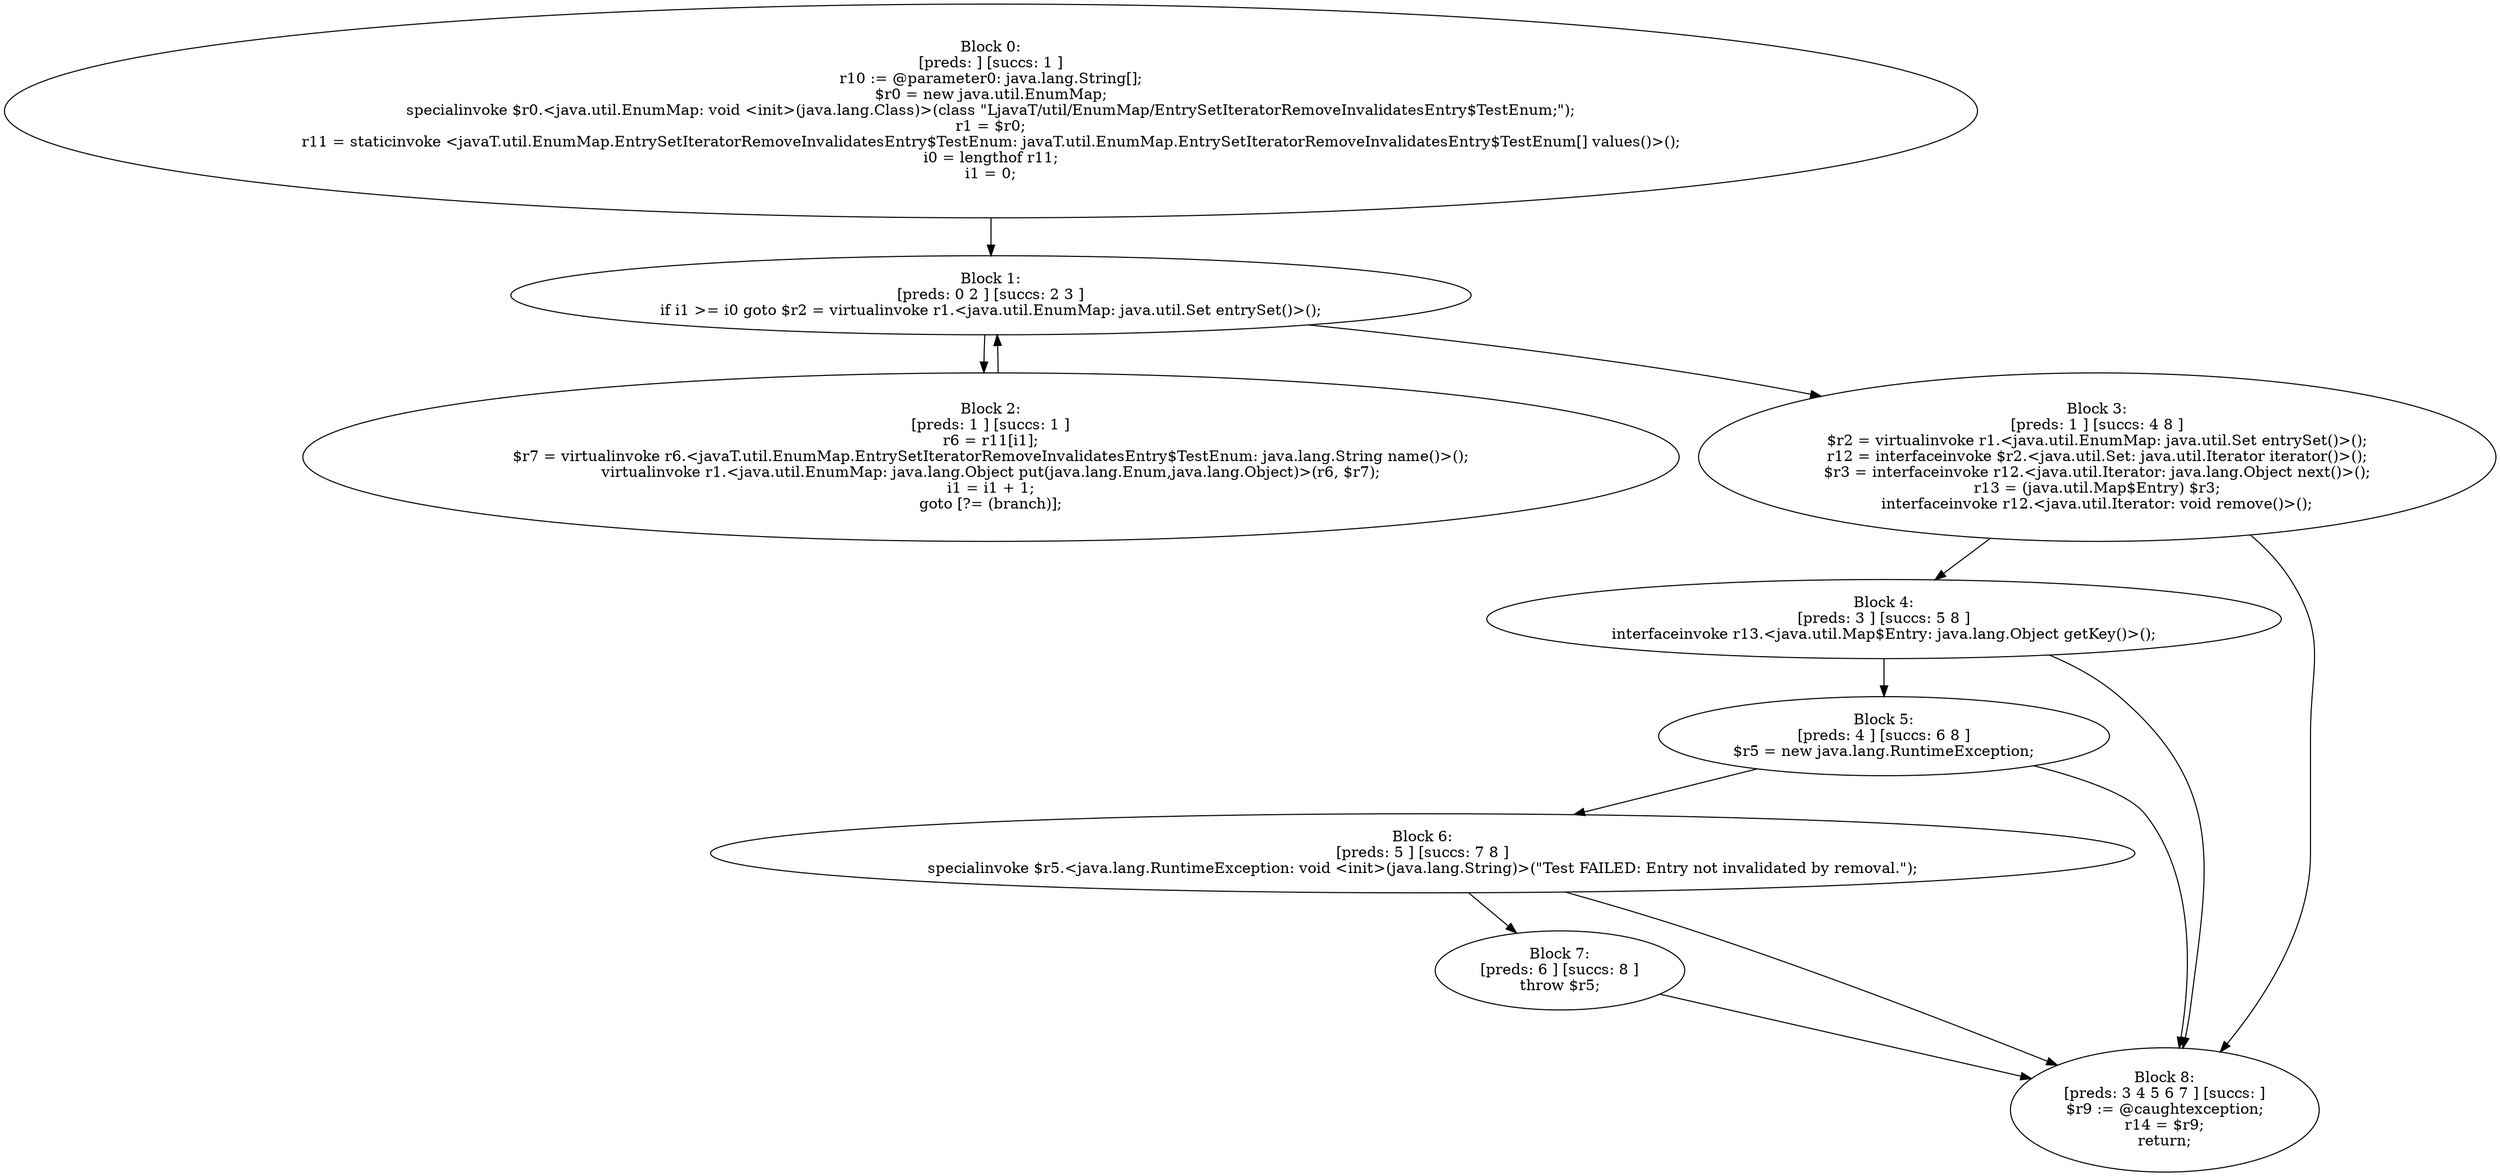 digraph "unitGraph" {
    "Block 0:
[preds: ] [succs: 1 ]
r10 := @parameter0: java.lang.String[];
$r0 = new java.util.EnumMap;
specialinvoke $r0.<java.util.EnumMap: void <init>(java.lang.Class)>(class \"LjavaT/util/EnumMap/EntrySetIteratorRemoveInvalidatesEntry$TestEnum;\");
r1 = $r0;
r11 = staticinvoke <javaT.util.EnumMap.EntrySetIteratorRemoveInvalidatesEntry$TestEnum: javaT.util.EnumMap.EntrySetIteratorRemoveInvalidatesEntry$TestEnum[] values()>();
i0 = lengthof r11;
i1 = 0;
"
    "Block 1:
[preds: 0 2 ] [succs: 2 3 ]
if i1 >= i0 goto $r2 = virtualinvoke r1.<java.util.EnumMap: java.util.Set entrySet()>();
"
    "Block 2:
[preds: 1 ] [succs: 1 ]
r6 = r11[i1];
$r7 = virtualinvoke r6.<javaT.util.EnumMap.EntrySetIteratorRemoveInvalidatesEntry$TestEnum: java.lang.String name()>();
virtualinvoke r1.<java.util.EnumMap: java.lang.Object put(java.lang.Enum,java.lang.Object)>(r6, $r7);
i1 = i1 + 1;
goto [?= (branch)];
"
    "Block 3:
[preds: 1 ] [succs: 4 8 ]
$r2 = virtualinvoke r1.<java.util.EnumMap: java.util.Set entrySet()>();
r12 = interfaceinvoke $r2.<java.util.Set: java.util.Iterator iterator()>();
$r3 = interfaceinvoke r12.<java.util.Iterator: java.lang.Object next()>();
r13 = (java.util.Map$Entry) $r3;
interfaceinvoke r12.<java.util.Iterator: void remove()>();
"
    "Block 4:
[preds: 3 ] [succs: 5 8 ]
interfaceinvoke r13.<java.util.Map$Entry: java.lang.Object getKey()>();
"
    "Block 5:
[preds: 4 ] [succs: 6 8 ]
$r5 = new java.lang.RuntimeException;
"
    "Block 6:
[preds: 5 ] [succs: 7 8 ]
specialinvoke $r5.<java.lang.RuntimeException: void <init>(java.lang.String)>(\"Test FAILED: Entry not invalidated by removal.\");
"
    "Block 7:
[preds: 6 ] [succs: 8 ]
throw $r5;
"
    "Block 8:
[preds: 3 4 5 6 7 ] [succs: ]
$r9 := @caughtexception;
r14 = $r9;
return;
"
    "Block 0:
[preds: ] [succs: 1 ]
r10 := @parameter0: java.lang.String[];
$r0 = new java.util.EnumMap;
specialinvoke $r0.<java.util.EnumMap: void <init>(java.lang.Class)>(class \"LjavaT/util/EnumMap/EntrySetIteratorRemoveInvalidatesEntry$TestEnum;\");
r1 = $r0;
r11 = staticinvoke <javaT.util.EnumMap.EntrySetIteratorRemoveInvalidatesEntry$TestEnum: javaT.util.EnumMap.EntrySetIteratorRemoveInvalidatesEntry$TestEnum[] values()>();
i0 = lengthof r11;
i1 = 0;
"->"Block 1:
[preds: 0 2 ] [succs: 2 3 ]
if i1 >= i0 goto $r2 = virtualinvoke r1.<java.util.EnumMap: java.util.Set entrySet()>();
";
    "Block 1:
[preds: 0 2 ] [succs: 2 3 ]
if i1 >= i0 goto $r2 = virtualinvoke r1.<java.util.EnumMap: java.util.Set entrySet()>();
"->"Block 2:
[preds: 1 ] [succs: 1 ]
r6 = r11[i1];
$r7 = virtualinvoke r6.<javaT.util.EnumMap.EntrySetIteratorRemoveInvalidatesEntry$TestEnum: java.lang.String name()>();
virtualinvoke r1.<java.util.EnumMap: java.lang.Object put(java.lang.Enum,java.lang.Object)>(r6, $r7);
i1 = i1 + 1;
goto [?= (branch)];
";
    "Block 1:
[preds: 0 2 ] [succs: 2 3 ]
if i1 >= i0 goto $r2 = virtualinvoke r1.<java.util.EnumMap: java.util.Set entrySet()>();
"->"Block 3:
[preds: 1 ] [succs: 4 8 ]
$r2 = virtualinvoke r1.<java.util.EnumMap: java.util.Set entrySet()>();
r12 = interfaceinvoke $r2.<java.util.Set: java.util.Iterator iterator()>();
$r3 = interfaceinvoke r12.<java.util.Iterator: java.lang.Object next()>();
r13 = (java.util.Map$Entry) $r3;
interfaceinvoke r12.<java.util.Iterator: void remove()>();
";
    "Block 2:
[preds: 1 ] [succs: 1 ]
r6 = r11[i1];
$r7 = virtualinvoke r6.<javaT.util.EnumMap.EntrySetIteratorRemoveInvalidatesEntry$TestEnum: java.lang.String name()>();
virtualinvoke r1.<java.util.EnumMap: java.lang.Object put(java.lang.Enum,java.lang.Object)>(r6, $r7);
i1 = i1 + 1;
goto [?= (branch)];
"->"Block 1:
[preds: 0 2 ] [succs: 2 3 ]
if i1 >= i0 goto $r2 = virtualinvoke r1.<java.util.EnumMap: java.util.Set entrySet()>();
";
    "Block 3:
[preds: 1 ] [succs: 4 8 ]
$r2 = virtualinvoke r1.<java.util.EnumMap: java.util.Set entrySet()>();
r12 = interfaceinvoke $r2.<java.util.Set: java.util.Iterator iterator()>();
$r3 = interfaceinvoke r12.<java.util.Iterator: java.lang.Object next()>();
r13 = (java.util.Map$Entry) $r3;
interfaceinvoke r12.<java.util.Iterator: void remove()>();
"->"Block 4:
[preds: 3 ] [succs: 5 8 ]
interfaceinvoke r13.<java.util.Map$Entry: java.lang.Object getKey()>();
";
    "Block 3:
[preds: 1 ] [succs: 4 8 ]
$r2 = virtualinvoke r1.<java.util.EnumMap: java.util.Set entrySet()>();
r12 = interfaceinvoke $r2.<java.util.Set: java.util.Iterator iterator()>();
$r3 = interfaceinvoke r12.<java.util.Iterator: java.lang.Object next()>();
r13 = (java.util.Map$Entry) $r3;
interfaceinvoke r12.<java.util.Iterator: void remove()>();
"->"Block 8:
[preds: 3 4 5 6 7 ] [succs: ]
$r9 := @caughtexception;
r14 = $r9;
return;
";
    "Block 4:
[preds: 3 ] [succs: 5 8 ]
interfaceinvoke r13.<java.util.Map$Entry: java.lang.Object getKey()>();
"->"Block 5:
[preds: 4 ] [succs: 6 8 ]
$r5 = new java.lang.RuntimeException;
";
    "Block 4:
[preds: 3 ] [succs: 5 8 ]
interfaceinvoke r13.<java.util.Map$Entry: java.lang.Object getKey()>();
"->"Block 8:
[preds: 3 4 5 6 7 ] [succs: ]
$r9 := @caughtexception;
r14 = $r9;
return;
";
    "Block 5:
[preds: 4 ] [succs: 6 8 ]
$r5 = new java.lang.RuntimeException;
"->"Block 6:
[preds: 5 ] [succs: 7 8 ]
specialinvoke $r5.<java.lang.RuntimeException: void <init>(java.lang.String)>(\"Test FAILED: Entry not invalidated by removal.\");
";
    "Block 5:
[preds: 4 ] [succs: 6 8 ]
$r5 = new java.lang.RuntimeException;
"->"Block 8:
[preds: 3 4 5 6 7 ] [succs: ]
$r9 := @caughtexception;
r14 = $r9;
return;
";
    "Block 6:
[preds: 5 ] [succs: 7 8 ]
specialinvoke $r5.<java.lang.RuntimeException: void <init>(java.lang.String)>(\"Test FAILED: Entry not invalidated by removal.\");
"->"Block 7:
[preds: 6 ] [succs: 8 ]
throw $r5;
";
    "Block 6:
[preds: 5 ] [succs: 7 8 ]
specialinvoke $r5.<java.lang.RuntimeException: void <init>(java.lang.String)>(\"Test FAILED: Entry not invalidated by removal.\");
"->"Block 8:
[preds: 3 4 5 6 7 ] [succs: ]
$r9 := @caughtexception;
r14 = $r9;
return;
";
    "Block 7:
[preds: 6 ] [succs: 8 ]
throw $r5;
"->"Block 8:
[preds: 3 4 5 6 7 ] [succs: ]
$r9 := @caughtexception;
r14 = $r9;
return;
";
}
